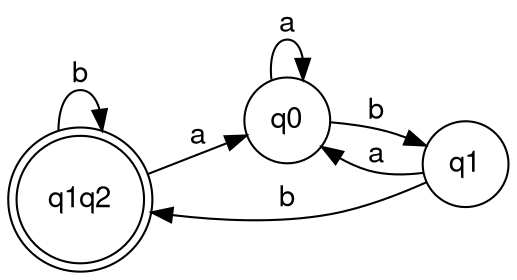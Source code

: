 digraph finite_state_machine {
	fontname="Helvetica,Arial,sans-serif"
	node [fontname="Helvetica,Arial,sans-serif"]
	edge [fontname="Helvetica,Arial,sans-serif"]
	rankdir=LR;
	node [shape = doublecircle]; q1q2
	node [shape = circle];
	q0 -> q0 [label = "a"];
	q0 -> q1 [label = "b"];
	q1 -> q0 [label = "a"];
	q1 -> q1q2 [label = "b"];
	q1q2 -> q0 [label = "a"];
	q1q2 -> q1q2 [label = "b"];
}
